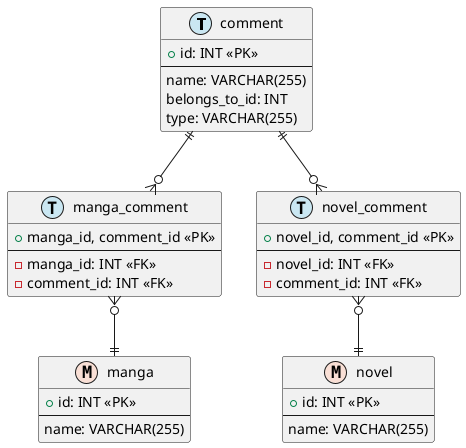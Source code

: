 @startuml

!define MASTER F9DFD5
!define TRANSACTION CAE7F2

entity "comment" as comment <<T,TRANSACTION>> {
    + id: INT <<PK>>
    --
    name: VARCHAR(255)
    belongs_to_id: INT
    type: VARCHAR(255)
}

entity "manga" as manga <<M,MASTER>> {
    + id: INT <<PK>>
    --
    name: VARCHAR(255)
}

entity "novel" as novel <<M,MASTER>> {
    + id: INT <<PK>>
    --
    name: VARCHAR(255)
}

entity "manga_comment" as manga_comment <<T,TRANSACTION>> {
    + manga_id, comment_id <<PK>>
    --
    - manga_id: INT <<FK>>
    - comment_id: INT <<FK>>
}

entity "novel_comment" as novel_comment <<T,TRANSACTION>> {
    + novel_id, comment_id <<PK>>
    --
    - novel_id: INT <<FK>>
    - comment_id: INT <<FK>>
}

comment ||-down-o{ manga_comment
comment ||-down-o{ novel_comment
manga_comment }o-down-|| manga
novel_comment }o-down-|| novel

@enduml